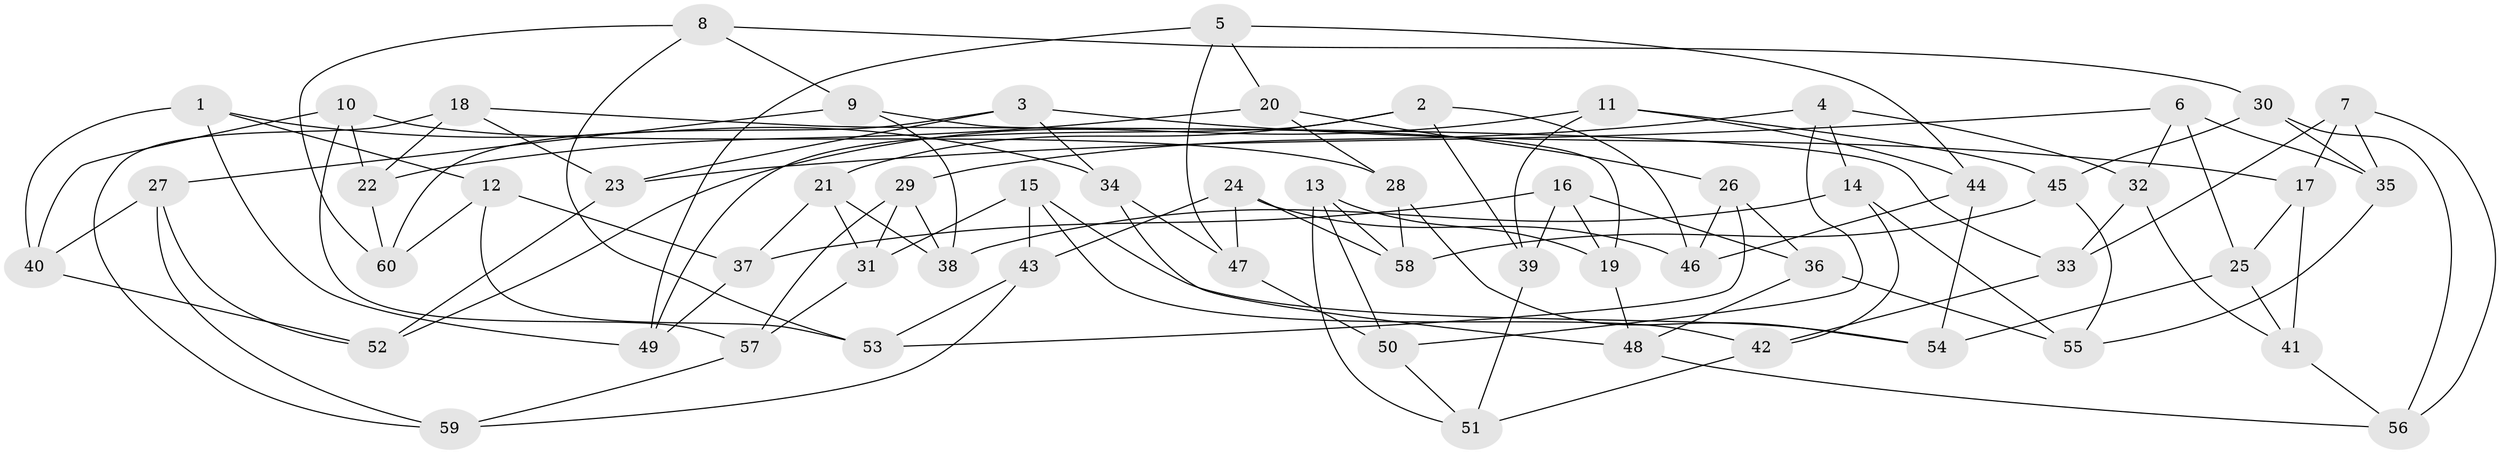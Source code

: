 // coarse degree distribution, {4: 0.5476190476190477, 5: 0.11904761904761904, 6: 0.30952380952380953, 3: 0.023809523809523808}
// Generated by graph-tools (version 1.1) at 2025/52/02/27/25 19:52:30]
// undirected, 60 vertices, 120 edges
graph export_dot {
graph [start="1"]
  node [color=gray90,style=filled];
  1;
  2;
  3;
  4;
  5;
  6;
  7;
  8;
  9;
  10;
  11;
  12;
  13;
  14;
  15;
  16;
  17;
  18;
  19;
  20;
  21;
  22;
  23;
  24;
  25;
  26;
  27;
  28;
  29;
  30;
  31;
  32;
  33;
  34;
  35;
  36;
  37;
  38;
  39;
  40;
  41;
  42;
  43;
  44;
  45;
  46;
  47;
  48;
  49;
  50;
  51;
  52;
  53;
  54;
  55;
  56;
  57;
  58;
  59;
  60;
  1 -- 34;
  1 -- 40;
  1 -- 49;
  1 -- 12;
  2 -- 39;
  2 -- 49;
  2 -- 21;
  2 -- 46;
  3 -- 17;
  3 -- 34;
  3 -- 60;
  3 -- 23;
  4 -- 14;
  4 -- 29;
  4 -- 32;
  4 -- 50;
  5 -- 20;
  5 -- 44;
  5 -- 49;
  5 -- 47;
  6 -- 35;
  6 -- 23;
  6 -- 32;
  6 -- 25;
  7 -- 33;
  7 -- 56;
  7 -- 35;
  7 -- 17;
  8 -- 60;
  8 -- 30;
  8 -- 53;
  8 -- 9;
  9 -- 38;
  9 -- 27;
  9 -- 19;
  10 -- 57;
  10 -- 28;
  10 -- 22;
  10 -- 40;
  11 -- 44;
  11 -- 52;
  11 -- 39;
  11 -- 45;
  12 -- 53;
  12 -- 60;
  12 -- 37;
  13 -- 50;
  13 -- 51;
  13 -- 19;
  13 -- 58;
  14 -- 38;
  14 -- 55;
  14 -- 42;
  15 -- 43;
  15 -- 42;
  15 -- 54;
  15 -- 31;
  16 -- 39;
  16 -- 37;
  16 -- 19;
  16 -- 36;
  17 -- 25;
  17 -- 41;
  18 -- 33;
  18 -- 23;
  18 -- 59;
  18 -- 22;
  19 -- 48;
  20 -- 26;
  20 -- 22;
  20 -- 28;
  21 -- 31;
  21 -- 38;
  21 -- 37;
  22 -- 60;
  23 -- 52;
  24 -- 46;
  24 -- 58;
  24 -- 43;
  24 -- 47;
  25 -- 41;
  25 -- 54;
  26 -- 53;
  26 -- 36;
  26 -- 46;
  27 -- 52;
  27 -- 59;
  27 -- 40;
  28 -- 58;
  28 -- 54;
  29 -- 38;
  29 -- 57;
  29 -- 31;
  30 -- 45;
  30 -- 35;
  30 -- 56;
  31 -- 57;
  32 -- 33;
  32 -- 41;
  33 -- 42;
  34 -- 47;
  34 -- 48;
  35 -- 55;
  36 -- 55;
  36 -- 48;
  37 -- 49;
  39 -- 51;
  40 -- 52;
  41 -- 56;
  42 -- 51;
  43 -- 59;
  43 -- 53;
  44 -- 54;
  44 -- 46;
  45 -- 58;
  45 -- 55;
  47 -- 50;
  48 -- 56;
  50 -- 51;
  57 -- 59;
}
